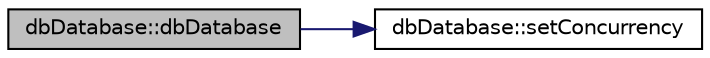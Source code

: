 digraph "dbDatabase::dbDatabase"
{
 // INTERACTIVE_SVG=YES
 // LATEX_PDF_SIZE
  edge [fontname="Helvetica",fontsize="10",labelfontname="Helvetica",labelfontsize="10"];
  node [fontname="Helvetica",fontsize="10",shape=record];
  rankdir="LR";
  Node1 [label="dbDatabase::dbDatabase",height=0.2,width=0.4,color="black", fillcolor="grey75", style="filled", fontcolor="black",tooltip=" "];
  Node1 -> Node2 [color="midnightblue",fontsize="10",style="solid"];
  Node2 [label="dbDatabase::setConcurrency",height=0.2,width=0.4,color="black", fillcolor="white", style="filled",URL="$classdbDatabase.html#a97fcfe6622f2d1380768bff1b1489c18",tooltip=" "];
}
